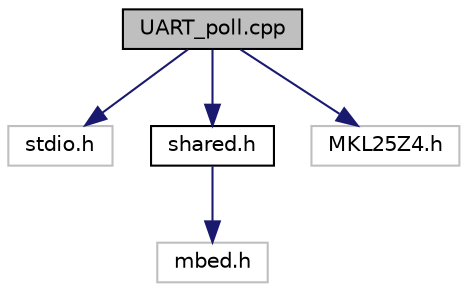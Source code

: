 digraph "UART_poll.cpp"
{
  edge [fontname="Helvetica",fontsize="10",labelfontname="Helvetica",labelfontsize="10"];
  node [fontname="Helvetica",fontsize="10",shape=record];
  Node1 [label="UART_poll.cpp",height=0.2,width=0.4,color="black", fillcolor="grey75", style="filled", fontcolor="black"];
  Node1 -> Node2 [color="midnightblue",fontsize="10",style="solid"];
  Node2 [label="stdio.h",height=0.2,width=0.4,color="grey75", fillcolor="white", style="filled"];
  Node1 -> Node3 [color="midnightblue",fontsize="10",style="solid"];
  Node3 [label="shared.h",height=0.2,width=0.4,color="black", fillcolor="white", style="filled",URL="$shared_8h.html"];
  Node3 -> Node4 [color="midnightblue",fontsize="10",style="solid"];
  Node4 [label="mbed.h",height=0.2,width=0.4,color="grey75", fillcolor="white", style="filled"];
  Node1 -> Node5 [color="midnightblue",fontsize="10",style="solid"];
  Node5 [label="MKL25Z4.h",height=0.2,width=0.4,color="grey75", fillcolor="white", style="filled"];
}

